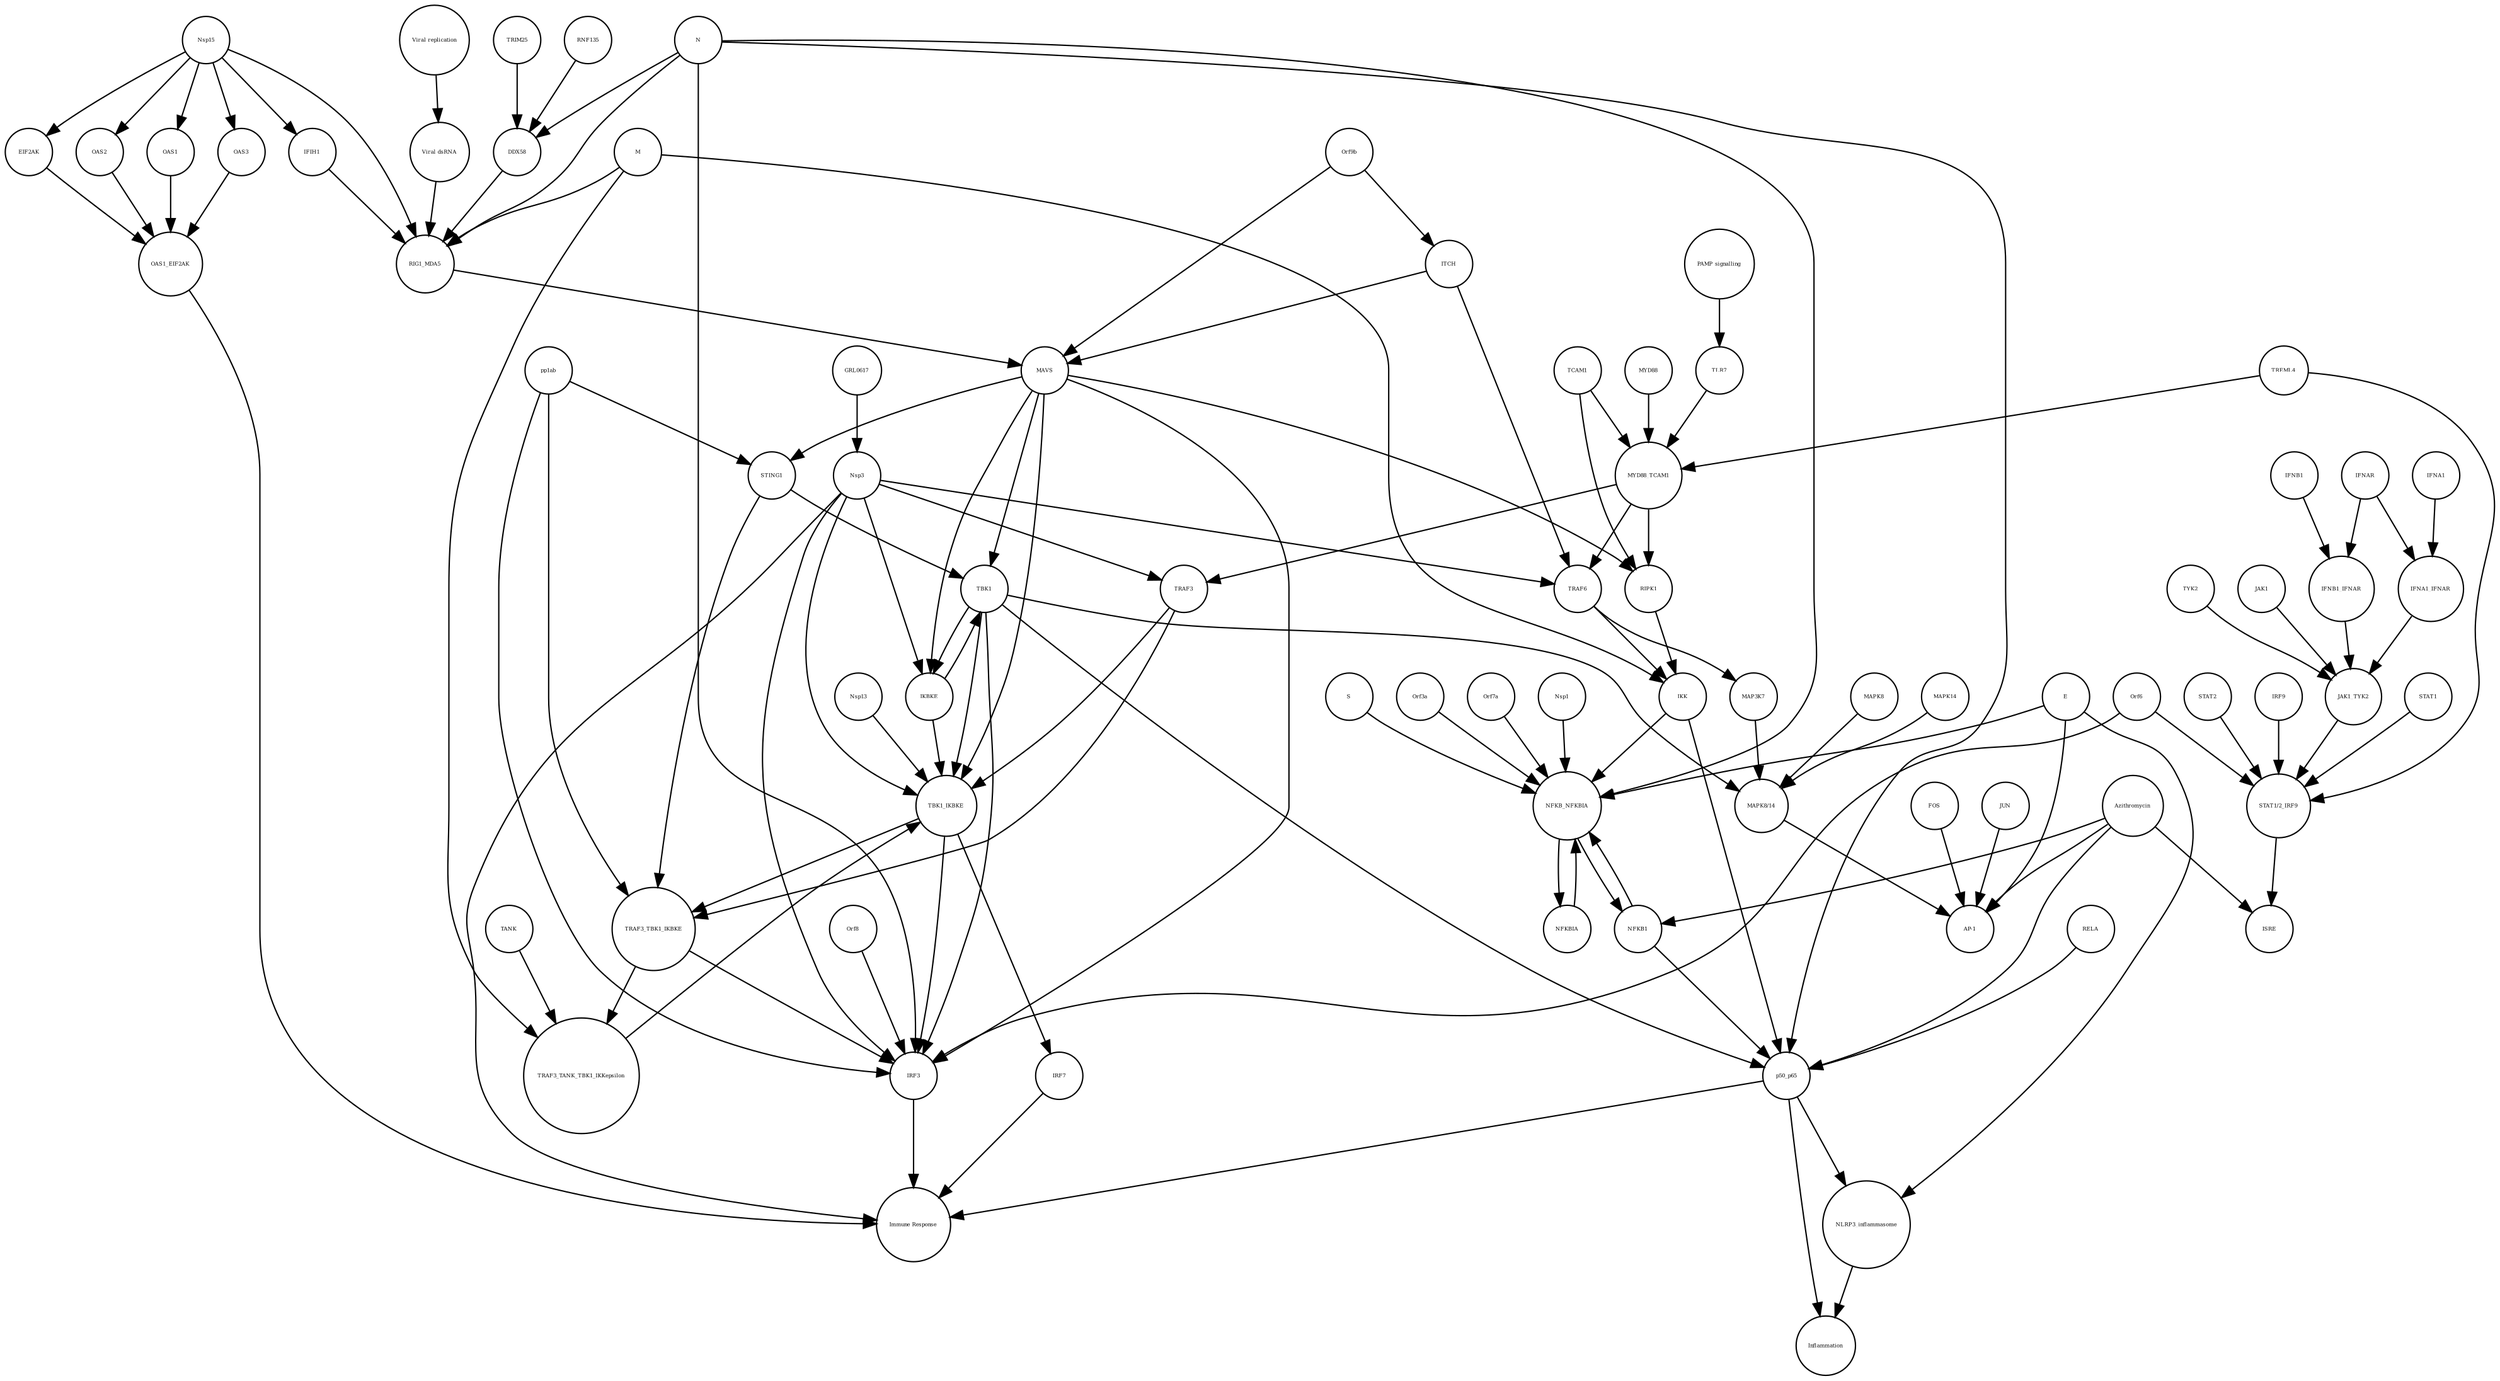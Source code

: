 strict digraph  {
IRF3 [annotation="", bipartite=0, cls=macromolecule, fontsize=4, label=IRF3, shape=circle];
"Immune Response" [annotation="urn_miriam_pubmed_31226023|urn_miriam_wikipathways_WP4868|urn_miriam_mesh_D007113", bipartite=0, cls=phenotype, fontsize=4, label="Immune Response", shape=circle];
p50_p65 [annotation="", bipartite=0, cls=complex, fontsize=4, label=p50_p65, shape=circle];
IRF7 [annotation="", bipartite=0, cls=macromolecule, fontsize=4, label=IRF7, shape=circle];
OAS1_EIF2AK [annotation="", bipartite=0, cls=complex, fontsize=4, label=OAS1_EIF2AK, shape=circle];
Nsp3 [annotation="urn_miriam_pubmed_31226023|urn_miriam_wikipathways_WP4868|urn_miriam_ncbiprotein_YP_009725299", bipartite=0, cls=macromolecule, fontsize=4, label=Nsp3, shape=circle];
Inflammation [annotation=urn_miriam_mesh_D007249, bipartite=0, cls=phenotype, fontsize=4, label=Inflammation, shape=circle];
NLRP3_inflammasome [annotation="", bipartite=0, cls=complex, fontsize=4, label=NLRP3_inflammasome, shape=circle];
Orf8 [annotation=urn_miriam_ncbiprotein_BCD58760, bipartite=0, cls=complex, fontsize=4, label=Orf8, shape=circle];
TREML4 [annotation=urn_miriam_wikipathways_WP4868, bipartite=0, cls=macromolecule, fontsize=4, label=TREML4, shape=circle];
RIPK1 [annotation="", bipartite=0, cls=macromolecule, fontsize=4, label=RIPK1, shape=circle];
EIF2AK [annotation="", bipartite=0, cls=macromolecule, fontsize=4, label=EIF2AK, shape=circle];
TBK1_IKBKE [annotation="urn_miriam_pubmed_31226023|urn_miriam_wikipathways_WP4868|urn_miriam_pubmed_24622840", bipartite=0, cls=complex, fontsize=4, label=TBK1_IKBKE, shape=circle];
ISRE [annotation="urn_miriam_pubmed_31226023|urn_miriam_wikipathways_WP4868", bipartite=0, cls=complex, fontsize=4, label=ISRE, shape=circle];
GRL0617 [annotation=urn_miriam_wikipathways_WP4868, bipartite=0, cls="simple chemical", fontsize=4, label=GRL0617, shape=circle];
"PAMP signalling" [annotation="urn_miriam_pubmed_31226023|urn_miriam_mesh_D000069452", bipartite=0, cls=phenotype, fontsize=4, label="PAMP signalling", shape=circle];
OAS2 [annotation="", bipartite=0, cls=macromolecule, fontsize=4, label=OAS2, shape=circle];
TANK [annotation="", bipartite=0, cls=macromolecule, fontsize=4, label=TANK, shape=circle];
NFKBIA [annotation="urn_miriam_pubmed_31226023|urn_miriam_wikipathways_WP4868", bipartite=0, cls=macromolecule, fontsize=4, label=NFKBIA, shape=circle];
MYD88_TCAM1 [annotation=urn_miriam_pubmed_31226023, bipartite=0, cls=complex, fontsize=4, label=MYD88_TCAM1, shape=circle];
E [annotation="urn_miriam_pubmed_31226023|urn_miriam_ncbiprotein_BCD58755", bipartite=0, cls=macromolecule, fontsize=4, label=E, shape=circle];
IFNA1_IFNAR [annotation="urn_miriam_pubmed_31226023|urn_miriam_wikipathways_WP4868", bipartite=0, cls=complex, fontsize=4, label=IFNA1_IFNAR, shape=circle];
IFNB1_IFNAR [annotation="urn_miriam_pubmed_31226023|urn_miriam_wikipathways_WP4868", bipartite=0, cls=complex, fontsize=4, label=IFNB1_IFNAR, shape=circle];
"AP-1" [annotation="urn_miriam_pubmed_31226023|urn_miriam_wikipathways_WP4868", bipartite=0, cls=complex, fontsize=4, label="AP-1", shape=circle];
Nsp1 [annotation="urn_miriam_pubmed_31226023|urn_miriam_ncbiprotein_YP_009725297", bipartite=0, cls=macromolecule, fontsize=4, label=Nsp1, shape=circle];
TBK1 [annotation="urn_miriam_pubmed_31226023|urn_miriam_wikipathways_WP4868|urn_miriam_pubmed_24622840", bipartite=0, cls=macromolecule, fontsize=4, label=TBK1, shape=circle];
STAT2 [annotation="urn_miriam_pubmed_31226023|urn_miriam_wikipathways_WP4868", bipartite=0, cls=macromolecule, fontsize=4, label=STAT2, shape=circle];
TRAF3_TANK_TBK1_IKKepsilon [annotation="", bipartite=0, cls=complex, fontsize=4, label=TRAF3_TANK_TBK1_IKKepsilon, shape=circle];
Azithromycin [annotation=urn_miriam_wikipathways_WP4868, bipartite=0, cls="simple chemical", fontsize=4, label=Azithromycin, shape=circle];
IKBKE [annotation="", bipartite=0, cls=macromolecule, fontsize=4, label=IKBKE, shape=circle];
MAPK14 [annotation="urn_miriam_pubmed_31226023|urn_miriam_wikipathways_WP4868", bipartite=0, cls=macromolecule, fontsize=4, label=MAPK14, shape=circle];
"Viral replication" [annotation="urn_miriam_pubmed_31226023|urn_miriam_pubmed_19052324|urn_miriam_mesh_D014779", bipartite=0, cls=phenotype, fontsize=4, label="Viral replication", shape=circle];
TYK2 [annotation="urn_miriam_pubmed_31226023|urn_miriam_wikipathways_WP4868", bipartite=0, cls=macromolecule, fontsize=4, label=TYK2, shape=circle];
NFKB_NFKBIA [annotation="urn_miriam_pubmed_31226023|urn_miriam_wikipathways_WP4868", bipartite=0, cls=complex, fontsize=4, label=NFKB_NFKBIA, shape=circle];
S [annotation=urn_miriam_ncbiprotein_BCD58753, bipartite=0, cls=macromolecule, fontsize=4, label=S, shape=circle];
TLR7 [annotation=urn_miriam_pubmed_31226023, bipartite=0, cls=macromolecule, fontsize=4, label=TLR7, shape=circle];
FOS [annotation="urn_miriam_pubmed_31226023|urn_miriam_wikipathways_WP4868", bipartite=0, cls=macromolecule, fontsize=4, label=FOS, shape=circle];
Nsp15 [annotation="urn_miriam_pubmed_31226023|urn_miriam_ncbiprotein_YP_009725310", bipartite=0, cls=macromolecule, fontsize=4, label=Nsp15, shape=circle];
NFKB1 [annotation=urn_miriam_wikipathways_WP4868, bipartite=0, cls=macromolecule, fontsize=4, label=NFKB1, shape=circle];
OAS1 [annotation="", bipartite=0, cls=macromolecule, fontsize=4, label=OAS1, shape=circle];
DDX58 [annotation="urn_miriam_pubmed_31226023|urn_miriam_pubmed_19052324", bipartite=0, cls=macromolecule, fontsize=4, label=DDX58, shape=circle];
MYD88 [annotation="urn_miriam_pubmed_31226023|urn_miriam_wikipathways_WP4868", bipartite=0, cls=macromolecule, fontsize=4, label=MYD88, shape=circle];
Orf6 [annotation="urn_miriam_pubmed_31226023|urn_miriam_ncbiprotein_BCD58757", bipartite=0, cls=macromolecule, fontsize=4, label=Orf6, shape=circle];
"MAPK8/14" [annotation="urn_miriam_pubmed_31226023|urn_miriam_wikipathways_WP4868", bipartite=0, cls=complex, fontsize=4, label="MAPK8/14", shape=circle];
JUN [annotation="urn_miriam_pubmed_31226023|urn_miriam_wikipathways_WP4868", bipartite=0, cls=macromolecule, fontsize=4, label=JUN, shape=circle];
IFNA1 [annotation="urn_miriam_pubmed_31226023|urn_miriam_wikipathways_WP4868", bipartite=0, cls=macromolecule, fontsize=4, label=IFNA1, shape=circle];
MAVS [annotation="", bipartite=0, cls=macromolecule, fontsize=4, label=MAVS, shape=circle];
MAP3K7 [annotation="", bipartite=0, cls=macromolecule, fontsize=4, label=MAP3K7, shape=circle];
N [annotation="urn_miriam_pubmed_31226023|urn_miriam_ncbiprotein_BCD58761", bipartite=0, cls=macromolecule, fontsize=4, label=N, shape=circle];
TRAF3_TBK1_IKBKE [annotation=urn_miriam_pubmed_24622840, bipartite=0, cls=complex, fontsize=4, label=TRAF3_TBK1_IKBKE, shape=circle];
TCAM1 [annotation=urn_miriam_pubmed_31226023, bipartite=0, cls=macromolecule, fontsize=4, label=TCAM1, shape=circle];
OAS3 [annotation="", bipartite=0, cls=macromolecule, fontsize=4, label=OAS3, shape=circle];
IKK [annotation="", bipartite=0, cls=complex, fontsize=4, label=IKK, shape=circle];
JAK1 [annotation="urn_miriam_pubmed_31226023|urn_miriam_wikipathways_WP4868", bipartite=0, cls=macromolecule, fontsize=4, label=JAK1, shape=circle];
TRAF3 [annotation=urn_miriam_pubmed_31226023, bipartite=0, cls=macromolecule, fontsize=4, label=TRAF3, shape=circle];
IFIH1 [annotation="", bipartite=0, cls=macromolecule, fontsize=4, label=IFIH1, shape=circle];
Nsp13 [annotation="urn_miriam_uniprot_P0DTD1|urn_miriam_wikipathways_WP4868|urn_miriam_ncbiprotein_YP_009725308", bipartite=0, cls=macromolecule, fontsize=4, label=Nsp13, shape=circle];
IRF9 [annotation="urn_miriam_pubmed_31226023|urn_miriam_wikipathways_WP4868", bipartite=0, cls=macromolecule, fontsize=4, label=IRF9, shape=circle];
RELA [annotation="", bipartite=0, cls=macromolecule, fontsize=4, label=RELA, shape=circle];
TRAF6 [annotation="urn_miriam_pubmed_31226023|urn_miriam_wikipathways_WP4868", bipartite=0, cls=macromolecule, fontsize=4, label=TRAF6, shape=circle];
IFNB1 [annotation="urn_miriam_pubmed_31226023|urn_miriam_wikipathways_WP4868", bipartite=0, cls=macromolecule, fontsize=4, label=IFNB1, shape=circle];
"Viral dsRNA" [annotation="urn_miriam_pubmed_31226023|urn_miriam_pubmed_19052324|urn_miriam_taxonomy_694009", bipartite=0, cls="nucleic acid feature", fontsize=4, label="Viral dsRNA", shape=circle];
Orf3a [annotation=urn_miriam_ncbiprotein_BCD58754, bipartite=0, cls=macromolecule, fontsize=4, label=Orf3a, shape=circle];
JAK1_TYK2 [annotation="urn_miriam_pubmed_31226023|urn_miriam_wikipathways_WP4868", bipartite=0, cls=complex, fontsize=4, label=JAK1_TYK2, shape=circle];
"STAT1/2_IRF9" [annotation="urn_miriam_pubmed_31226023|urn_miriam_wikipathways_WP4868", bipartite=0, cls=complex, fontsize=4, label="STAT1/2_IRF9", shape=circle];
STAT1 [annotation="urn_miriam_pubmed_31226023|urn_miriam_wikipathways_WP4868", bipartite=0, cls=macromolecule, fontsize=4, label=STAT1, shape=circle];
Orf7a [annotation=urn_miriam_ncbiprotein_BCD58758, bipartite=0, cls=macromolecule, fontsize=4, label=Orf7a, shape=circle];
MAPK8 [annotation="urn_miriam_pubmed_31226023|urn_miriam_wikipathways_WP4868", bipartite=0, cls=macromolecule, fontsize=4, label=MAPK8, shape=circle];
pp1ab [annotation="urn_miriam_ncbiprotein_YP_009724389|urn_miriam_pubmed_24622840", bipartite=0, cls=macromolecule, fontsize=4, label=pp1ab, shape=circle];
STING1 [annotation=urn_miriam_pubmed_24622840, bipartite=0, cls=macromolecule, fontsize=4, label=STING1, shape=circle];
ITCH [annotation="", bipartite=0, cls=macromolecule, fontsize=4, label=ITCH, shape=circle];
TRIM25 [annotation="", bipartite=0, cls=macromolecule, fontsize=4, label=TRIM25, shape=circle];
RIG1_MDA5 [annotation="urn_miriam_pubmed_31226023|urn_miriam_pubmed_19052324", bipartite=0, cls=complex, fontsize=4, label=RIG1_MDA5, shape=circle];
Orf9b [annotation="urn_miriam_pubmed_31226023|urn_miriam_ncbiprotein_ABI96969|urn_miriam_uniprot_P0DTD2", bipartite=0, cls=macromolecule, fontsize=4, label=Orf9b, shape=circle];
M [annotation="urn_miriam_pubmed_31226023|urn_miriam_ncbiprotein_BCD58756", bipartite=0, cls=macromolecule, fontsize=4, label=M, shape=circle];
RNF135 [annotation="", bipartite=0, cls=macromolecule, fontsize=4, label=RNF135, shape=circle];
IFNAR [annotation="urn_miriam_pubmed_31226023|urn_miriam_wikipathways_WP4868", bipartite=0, cls=complex, fontsize=4, label=IFNAR, shape=circle];
IRF3 -> "Immune Response"  [annotation="", interaction_type="necessary stimulation"];
p50_p65 -> "Immune Response"  [annotation="", interaction_type="necessary stimulation"];
p50_p65 -> Inflammation  [annotation="", interaction_type="necessary stimulation"];
p50_p65 -> NLRP3_inflammasome  [annotation="urn_miriam_pubmed_32133002|urn_miriam_taxonomy_694009|urn_miriam_pubmed_28531279", interaction_type=catalysis];
IRF7 -> "Immune Response"  [annotation="", interaction_type="necessary stimulation"];
OAS1_EIF2AK -> "Immune Response"  [annotation="", interaction_type="necessary stimulation"];
Nsp3 -> "Immune Response"  [annotation="", interaction_type=inhibition];
Nsp3 -> IRF3  [annotation="urn_miriam_pubmed_14679297|urn_miriam_pubmed_17108024|urn_miriam_pubmed_24622840|urn_miriam_pubmed_25481026|urn_miriam_pubmed_25636800|urn_miriam_pubmed_29294448|urn_miriam_pubmed_17761676|urn_miriam_pubmed_18440553|urn_miriam_pubmed_31226023|urn_miriam_taxonomy_694009", interaction_type=inhibition];
Nsp3 -> TRAF3  [annotation="urn_miriam_pubmed_31226023|urn_miriam_taxonomy_694009", interaction_type=inhibition];
Nsp3 -> TRAF6  [annotation="urn_miriam_pubmed_31226023|urn_miriam_taxonomy_694009|urn_miriam_pubmed_25135833", interaction_type=inhibition];
Nsp3 -> TBK1_IKBKE  [annotation="urn_miriam_pubmed_31226023|urn_miriam_taxonomy_694009|urn_miriam_pubmed_19380580", interaction_type=inhibition];
Nsp3 -> IKBKE  [annotation="urn_miriam_pubmed_18353649|urn_miriam_pubmed_25636800|urn_miriam_pubmed_31226023|urn_miriam_taxonomy_694009", interaction_type=inhibition];
NLRP3_inflammasome -> Inflammation  [annotation="", interaction_type="necessary stimulation"];
Orf8 -> IRF3  [annotation="urn_miriam_pubmed_14679297|urn_miriam_pubmed_17108024|urn_miriam_pubmed_24622840|urn_miriam_pubmed_25481026|urn_miriam_pubmed_25636800|urn_miriam_pubmed_29294448|urn_miriam_pubmed_17761676|urn_miriam_pubmed_18440553|urn_miriam_pubmed_31226023|urn_miriam_taxonomy_694009", interaction_type=inhibition];
TREML4 -> "STAT1/2_IRF9"  [annotation="urn_miriam_pubmed_31226023|urn_miriam_taxonomy_694009", interaction_type=catalysis];
TREML4 -> MYD88_TCAM1  [annotation=urn_miriam_pubmed_31226023, interaction_type=catalysis];
RIPK1 -> IKK  [annotation="urn_miriam_pubmed_31226023|urn_miriam_taxonomy_694009", interaction_type=catalysis];
EIF2AK -> OAS1_EIF2AK  [annotation="", interaction_type=production];
TBK1_IKBKE -> IRF3  [annotation="urn_miriam_pubmed_14679297|urn_miriam_pubmed_17108024|urn_miriam_pubmed_24622840|urn_miriam_pubmed_25481026|urn_miriam_pubmed_25636800|urn_miriam_pubmed_29294448|urn_miriam_pubmed_17761676|urn_miriam_pubmed_18440553|urn_miriam_pubmed_31226023|urn_miriam_taxonomy_694009", interaction_type=catalysis];
TBK1_IKBKE -> TRAF3_TBK1_IKBKE  [annotation="", interaction_type=production];
TBK1_IKBKE -> IRF7  [annotation=urn_miriam_pubmed_19380580, interaction_type=catalysis];
GRL0617 -> Nsp3  [annotation=urn_miriam_pubmed_31226023, interaction_type=inhibition];
"PAMP signalling" -> TLR7  [annotation=urn_miriam_pubmed_31226023, interaction_type="necessary stimulation"];
OAS2 -> OAS1_EIF2AK  [annotation="", interaction_type=production];
TANK -> TRAF3_TANK_TBK1_IKKepsilon  [annotation="", interaction_type=production];
NFKBIA -> NFKB_NFKBIA  [annotation="", interaction_type=production];
MYD88_TCAM1 -> RIPK1  [annotation="urn_miriam_pubmed_20404851|urn_miriam_pubmed_31226023", interaction_type=catalysis];
MYD88_TCAM1 -> TRAF3  [annotation="urn_miriam_pubmed_31226023|urn_miriam_taxonomy_694009", interaction_type=catalysis];
MYD88_TCAM1 -> TRAF6  [annotation="urn_miriam_pubmed_31226023|urn_miriam_taxonomy_694009|urn_miriam_pubmed_25135833", interaction_type=catalysis];
E -> NLRP3_inflammasome  [annotation="urn_miriam_pubmed_32133002|urn_miriam_taxonomy_694009|urn_miriam_pubmed_28531279", interaction_type=catalysis];
E -> "AP-1"  [annotation="urn_miriam_pubmed_31226023|urn_miriam_taxonomy_694009", interaction_type=catalysis];
E -> NFKB_NFKBIA  [annotation="urn_miriam_pubmed_31226023|urn_miriam_taxonomy_694009", interaction_type=catalysis];
IFNA1_IFNAR -> JAK1_TYK2  [annotation=urn_miriam_pubmed_31226023, interaction_type=catalysis];
IFNB1_IFNAR -> JAK1_TYK2  [annotation=urn_miriam_pubmed_31226023, interaction_type=catalysis];
Nsp1 -> NFKB_NFKBIA  [annotation="urn_miriam_pubmed_31226023|urn_miriam_taxonomy_694009", interaction_type=catalysis];
TBK1 -> p50_p65  [annotation="urn_miriam_pubmed_14679297|urn_miriam_pubmed_17108024|urn_miriam_pubmed_19609947|urn_miriam_pubmed_31226023|urn_miriam_taxonomy_694009", interaction_type=catalysis];
TBK1 -> "MAPK8/14"  [annotation=urn_miriam_pubmed_31226023, interaction_type=catalysis];
TBK1 -> IRF3  [annotation="urn_miriam_pubmed_14679297|urn_miriam_pubmed_17108024|urn_miriam_pubmed_24622840|urn_miriam_pubmed_25481026|urn_miriam_pubmed_25636800|urn_miriam_pubmed_29294448|urn_miriam_pubmed_17761676|urn_miriam_pubmed_18440553|urn_miriam_pubmed_31226023|urn_miriam_taxonomy_694009", interaction_type=catalysis];
TBK1 -> TBK1_IKBKE  [annotation="", interaction_type=production];
TBK1 -> IKBKE  [annotation="urn_miriam_pubmed_18353649|urn_miriam_pubmed_25636800|urn_miriam_pubmed_31226023|urn_miriam_taxonomy_694009", interaction_type=catalysis];
STAT2 -> "STAT1/2_IRF9"  [annotation="", interaction_type=production];
TRAF3_TANK_TBK1_IKKepsilon -> TBK1_IKBKE  [annotation="urn_miriam_pubmed_31226023|urn_miriam_taxonomy_694009|urn_miriam_pubmed_19380580", interaction_type=catalysis];
Azithromycin -> NFKB1  [annotation=urn_miriam_wikipathways_WP4868, interaction_type=inhibition];
Azithromycin -> "AP-1"  [annotation=urn_miriam_pubmed_31226023, interaction_type=inhibition];
Azithromycin -> ISRE  [annotation=urn_miriam_pubmed_31226023, interaction_type=inhibition];
Azithromycin -> p50_p65  [annotation=urn_miriam_pubmed_31226023, interaction_type=inhibition];
IKBKE -> TBK1  [annotation="urn_miriam_pubmed_24622840|urn_miriam_pubmed_25636800|urn_miriam_pubmed_26631542", interaction_type=catalysis];
IKBKE -> TBK1_IKBKE  [annotation="", interaction_type=production];
MAPK14 -> "MAPK8/14"  [annotation="", interaction_type=production];
"Viral replication" -> "Viral dsRNA"  [annotation="urn_miriam_pubmed_31226023|urn_miriam_taxonomy_694009", interaction_type="necessary stimulation"];
TYK2 -> JAK1_TYK2  [annotation="", interaction_type=production];
NFKB_NFKBIA -> NFKBIA  [annotation="", interaction_type=production];
NFKB_NFKBIA -> NFKB1  [annotation="", interaction_type=production];
S -> NFKB_NFKBIA  [annotation="urn_miriam_pubmed_31226023|urn_miriam_taxonomy_694009", interaction_type=catalysis];
TLR7 -> MYD88_TCAM1  [annotation=urn_miriam_pubmed_31226023, interaction_type=catalysis];
FOS -> "AP-1"  [annotation="", interaction_type=production];
Nsp15 -> OAS1  [annotation="urn_miriam_pubmed_31226023|urn_miriam_taxonomy_694009", interaction_type=inhibition];
Nsp15 -> OAS2  [annotation="urn_miriam_pubmed_31226023|urn_miriam_taxonomy_694009", interaction_type=inhibition];
Nsp15 -> OAS3  [annotation="urn_miriam_pubmed_31226023|urn_miriam_taxonomy_694009", interaction_type=inhibition];
Nsp15 -> EIF2AK  [annotation="urn_miriam_pubmed_31226023|urn_miriam_taxonomy_694009", interaction_type=inhibition];
Nsp15 -> RIG1_MDA5  [annotation="urn_miriam_pubmed_19052324|urn_miriam_pubmed_31226023|urn_miriam_taxonomy_694009", interaction_type=inhibition];
Nsp15 -> IFIH1  [annotation="urn_miriam_pubmed_28158275|urn_miriam_taxonomy_694009", interaction_type=inhibition];
NFKB1 -> p50_p65  [annotation="", interaction_type=production];
NFKB1 -> NFKB_NFKBIA  [annotation="", interaction_type=production];
OAS1 -> OAS1_EIF2AK  [annotation="", interaction_type=production];
DDX58 -> RIG1_MDA5  [annotation="", interaction_type=production];
MYD88 -> MYD88_TCAM1  [annotation="", interaction_type=production];
Orf6 -> IRF3  [annotation="urn_miriam_pubmed_14679297|urn_miriam_pubmed_17108024|urn_miriam_pubmed_24622840|urn_miriam_pubmed_25481026|urn_miriam_pubmed_25636800|urn_miriam_pubmed_29294448|urn_miriam_pubmed_17761676|urn_miriam_pubmed_18440553|urn_miriam_pubmed_31226023|urn_miriam_taxonomy_694009", interaction_type=inhibition];
Orf6 -> "STAT1/2_IRF9"  [annotation="urn_miriam_pubmed_31226023|urn_miriam_taxonomy_694009", interaction_type=inhibition];
"MAPK8/14" -> "AP-1"  [annotation="urn_miriam_pubmed_31226023|urn_miriam_taxonomy_694009", interaction_type=catalysis];
JUN -> "AP-1"  [annotation="", interaction_type=production];
IFNA1 -> IFNA1_IFNAR  [annotation="", interaction_type=production];
MAVS -> RIPK1  [annotation="urn_miriam_pubmed_20404851|urn_miriam_pubmed_31226023", interaction_type=catalysis];
MAVS -> STING1  [annotation="urn_miriam_pubmed_22312431|urn_miriam_pubmed_24622840|urn_miriam_taxonomy_694009", interaction_type=catalysis];
MAVS -> IRF3  [annotation="urn_miriam_pubmed_14679297|urn_miriam_pubmed_17108024|urn_miriam_pubmed_24622840|urn_miriam_pubmed_25481026|urn_miriam_pubmed_25636800|urn_miriam_pubmed_29294448|urn_miriam_pubmed_17761676|urn_miriam_pubmed_18440553|urn_miriam_pubmed_31226023|urn_miriam_taxonomy_694009", interaction_type=catalysis];
MAVS -> TBK1_IKBKE  [annotation="urn_miriam_pubmed_31226023|urn_miriam_taxonomy_694009|urn_miriam_pubmed_19380580", interaction_type=catalysis];
MAVS -> TBK1  [annotation="urn_miriam_pubmed_24622840|urn_miriam_pubmed_25636800|urn_miriam_pubmed_26631542", interaction_type=catalysis];
MAVS -> IKBKE  [annotation="urn_miriam_pubmed_18353649|urn_miriam_pubmed_25636800|urn_miriam_pubmed_31226023|urn_miriam_taxonomy_694009", interaction_type=catalysis];
MAP3K7 -> "MAPK8/14"  [annotation=urn_miriam_pubmed_31226023, interaction_type=catalysis];
N -> p50_p65  [annotation="urn_miriam_pubmed_14679297|urn_miriam_pubmed_17108024|urn_miriam_pubmed_19609947|urn_miriam_pubmed_31226023|urn_miriam_taxonomy_694009", interaction_type=inhibition];
N -> NFKB_NFKBIA  [annotation="urn_miriam_pubmed_31226023|urn_miriam_taxonomy_694009", interaction_type=catalysis];
N -> IRF3  [annotation="urn_miriam_pubmed_14679297|urn_miriam_pubmed_17108024|urn_miriam_pubmed_24622840|urn_miriam_pubmed_25481026|urn_miriam_pubmed_25636800|urn_miriam_pubmed_29294448|urn_miriam_pubmed_17761676|urn_miriam_pubmed_18440553|urn_miriam_pubmed_31226023|urn_miriam_taxonomy_694009", interaction_type=inhibition];
N -> DDX58  [annotation="urn_miriam_pubmed_25581309|urn_miriam_pubmed_28148787|urn_miriam_taxonomy_694009", interaction_type=inhibition];
N -> RIG1_MDA5  [annotation="urn_miriam_pubmed_19052324|urn_miriam_pubmed_31226023|urn_miriam_taxonomy_694009", interaction_type=inhibition];
TRAF3_TBK1_IKBKE -> IRF3  [annotation="urn_miriam_pubmed_14679297|urn_miriam_pubmed_17108024|urn_miriam_pubmed_24622840|urn_miriam_pubmed_25481026|urn_miriam_pubmed_25636800|urn_miriam_pubmed_29294448|urn_miriam_pubmed_17761676|urn_miriam_pubmed_18440553|urn_miriam_pubmed_31226023|urn_miriam_taxonomy_694009", interaction_type=catalysis];
TRAF3_TBK1_IKBKE -> TRAF3_TANK_TBK1_IKKepsilon  [annotation="", interaction_type=production];
TCAM1 -> RIPK1  [annotation="urn_miriam_pubmed_20404851|urn_miriam_pubmed_31226023", interaction_type=catalysis];
TCAM1 -> MYD88_TCAM1  [annotation="", interaction_type=production];
OAS3 -> OAS1_EIF2AK  [annotation="", interaction_type=production];
IKK -> NFKB_NFKBIA  [annotation="urn_miriam_pubmed_31226023|urn_miriam_taxonomy_694009", interaction_type=inhibition];
IKK -> p50_p65  [annotation="urn_miriam_pubmed_14679297|urn_miriam_pubmed_17108024|urn_miriam_pubmed_19609947|urn_miriam_pubmed_31226023|urn_miriam_taxonomy_694009", interaction_type=catalysis];
JAK1 -> JAK1_TYK2  [annotation="", interaction_type=production];
TRAF3 -> TRAF3_TBK1_IKBKE  [annotation="", interaction_type=production];
TRAF3 -> TBK1_IKBKE  [annotation="urn_miriam_pubmed_31226023|urn_miriam_taxonomy_694009|urn_miriam_pubmed_19380580", interaction_type=catalysis];
IFIH1 -> RIG1_MDA5  [annotation="", interaction_type=production];
Nsp13 -> TBK1_IKBKE  [annotation="urn_miriam_pubmed_31226023|urn_miriam_taxonomy_694009|urn_miriam_pubmed_19380580", interaction_type=catalysis];
IRF9 -> "STAT1/2_IRF9"  [annotation="", interaction_type=production];
RELA -> p50_p65  [annotation="", interaction_type=production];
TRAF6 -> MAP3K7  [annotation=urn_miriam_pubmed_31226023, interaction_type=catalysis];
TRAF6 -> IKK  [annotation="urn_miriam_pubmed_31226023|urn_miriam_taxonomy_694009", interaction_type=catalysis];
IFNB1 -> IFNB1_IFNAR  [annotation="", interaction_type=production];
"Viral dsRNA" -> RIG1_MDA5  [annotation="urn_miriam_pubmed_19052324|urn_miriam_pubmed_31226023|urn_miriam_taxonomy_694009", interaction_type=catalysis];
Orf3a -> NFKB_NFKBIA  [annotation="urn_miriam_pubmed_31226023|urn_miriam_taxonomy_694009", interaction_type=catalysis];
JAK1_TYK2 -> "STAT1/2_IRF9"  [annotation="urn_miriam_pubmed_31226023|urn_miriam_taxonomy_694009", interaction_type=catalysis];
"STAT1/2_IRF9" -> ISRE  [annotation="", interaction_type=production];
STAT1 -> "STAT1/2_IRF9"  [annotation="", interaction_type=production];
Orf7a -> NFKB_NFKBIA  [annotation="urn_miriam_pubmed_31226023|urn_miriam_taxonomy_694009", interaction_type=catalysis];
MAPK8 -> "MAPK8/14"  [annotation="", interaction_type=production];
pp1ab -> IRF3  [annotation="urn_miriam_pubmed_14679297|urn_miriam_pubmed_17108024|urn_miriam_pubmed_24622840|urn_miriam_pubmed_25481026|urn_miriam_pubmed_25636800|urn_miriam_pubmed_29294448|urn_miriam_pubmed_17761676|urn_miriam_pubmed_18440553|urn_miriam_pubmed_31226023|urn_miriam_taxonomy_694009", interaction_type=inhibition];
pp1ab -> TRAF3_TBK1_IKBKE  [annotation="urn_miriam_pubmed_24622840|urn_miriam_taxonomy_694009", interaction_type=inhibition];
pp1ab -> STING1  [annotation="urn_miriam_pubmed_22312431|urn_miriam_pubmed_24622840|urn_miriam_taxonomy_694009", interaction_type=inhibition];
STING1 -> TBK1  [annotation="urn_miriam_pubmed_24622840|urn_miriam_pubmed_25636800|urn_miriam_pubmed_26631542", interaction_type=catalysis];
STING1 -> TRAF3_TBK1_IKBKE  [annotation="urn_miriam_pubmed_24622840|urn_miriam_taxonomy_694009", interaction_type=catalysis];
ITCH -> TRAF6  [annotation="urn_miriam_pubmed_31226023|urn_miriam_taxonomy_694009|urn_miriam_pubmed_25135833", interaction_type=inhibition];
ITCH -> MAVS  [annotation="urn_miriam_pubmed_19052324|urn_miriam_pubmed_25135833|urn_miriam_pubmed_31226023|urn_miriam_taxonomy_694009", interaction_type=inhibition];
TRIM25 -> DDX58  [annotation="urn_miriam_pubmed_25581309|urn_miriam_pubmed_28148787|urn_miriam_taxonomy_694009", interaction_type=catalysis];
RIG1_MDA5 -> MAVS  [annotation="urn_miriam_pubmed_19052324|urn_miriam_pubmed_25135833|urn_miriam_pubmed_31226023|urn_miriam_taxonomy_694009", interaction_type=catalysis];
Orf9b -> MAVS  [annotation="urn_miriam_pubmed_19052324|urn_miriam_pubmed_25135833|urn_miriam_pubmed_31226023|urn_miriam_taxonomy_694009", interaction_type=inhibition];
Orf9b -> ITCH  [annotation="urn_miriam_pubmed_25135833|urn_miriam_taxonomy_694009", interaction_type=catalysis];
M -> RIG1_MDA5  [annotation="urn_miriam_pubmed_19052324|urn_miriam_pubmed_31226023|urn_miriam_taxonomy_694009", interaction_type=inhibition];
M -> TRAF3_TANK_TBK1_IKKepsilon  [annotation="urn_miriam_pubmed_19380580|urn_miriam_taxonomy_694009", interaction_type=inhibition];
M -> IKK  [annotation="urn_miriam_pubmed_31226023|urn_miriam_taxonomy_694009", interaction_type=inhibition];
RNF135 -> DDX58  [annotation="urn_miriam_pubmed_25581309|urn_miriam_pubmed_28148787|urn_miriam_taxonomy_694009", interaction_type=catalysis];
IFNAR -> IFNA1_IFNAR  [annotation="", interaction_type=production];
IFNAR -> IFNB1_IFNAR  [annotation="", interaction_type=production];
}
